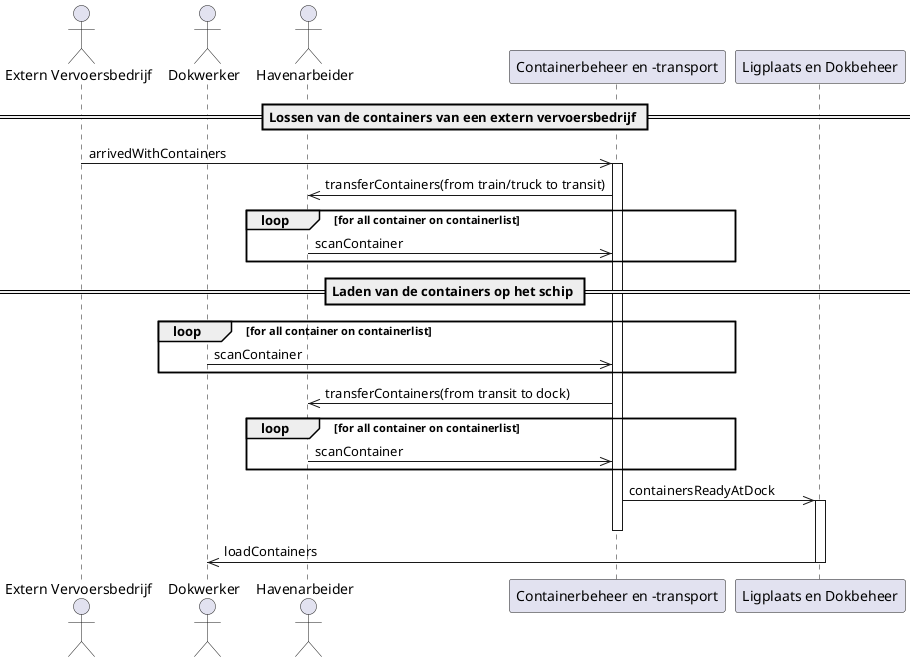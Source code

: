 @startuml laden van containers
actor "Extern Vervoersbedrijf"
actor Dokwerker
actor Havenarbeider

== Lossen van de containers van een extern vervoersbedrijf ==

    "Extern Vervoersbedrijf" ->> "Containerbeheer en -transport": arrivedWithContainers
    activate "Containerbeheer en -transport"
    "Containerbeheer en -transport" ->> Havenarbeider: transferContainers(from train/truck to transit)
    loop for all container on containerlist
        Havenarbeider ->> "Containerbeheer en -transport": scanContainer
    end

== Laden van de containers op het schip ==


    
    loop for all container on containerlist
        Dokwerker ->> "Containerbeheer en -transport": scanContainer
    end
    "Containerbeheer en -transport" ->> Havenarbeider: transferContainers(from transit to dock)
    
    loop for all container on containerlist
        Havenarbeider ->> "Containerbeheer en -transport": scanContainer
    end
    ' activate "Ligplaats en Dokbeheer"
    "Containerbeheer en -transport" ->> "Ligplaats en Dokbeheer" ++: containersReadyAtDock
    deactivate "Containerbeheer en -transport"
    "Ligplaats en Dokbeheer" ->> Dokwerker --: loadContainers
    ' deactivate "Ligplaats en Dokbeheer"

@enduml
